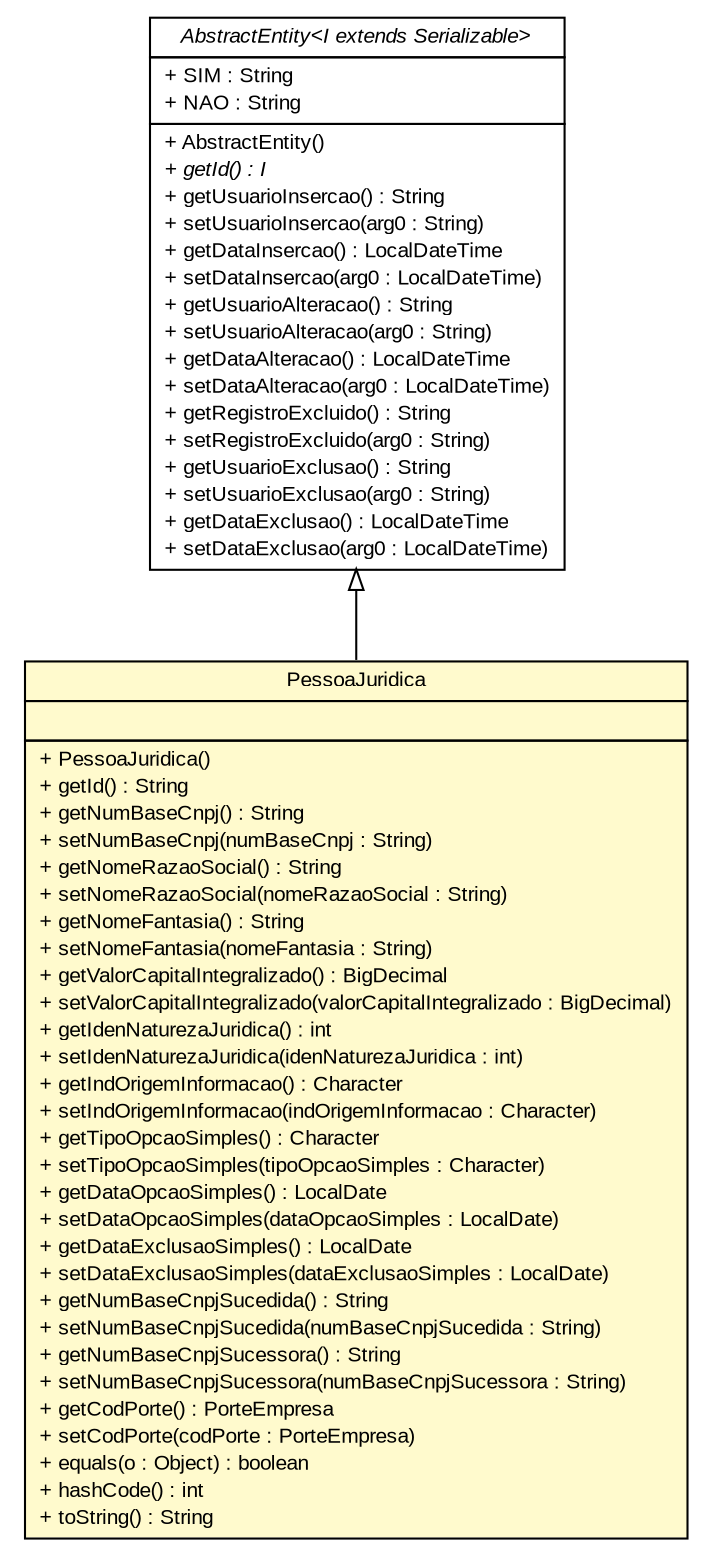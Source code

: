 #!/usr/local/bin/dot
#
# Class diagram 
# Generated by UMLGraph version R5_6 (http://www.umlgraph.org/)
#

digraph G {
	edge [fontname="arial",fontsize=10,labelfontname="arial",labelfontsize=10];
	node [fontname="arial",fontsize=10,shape=plaintext];
	nodesep=0.25;
	ranksep=0.5;
	// br.gov.to.sefaz.cci.persistence.entity.PessoaJuridica
	c230 [label=<<table title="br.gov.to.sefaz.cci.persistence.entity.PessoaJuridica" border="0" cellborder="1" cellspacing="0" cellpadding="2" port="p" bgcolor="lemonChiffon" href="./PessoaJuridica.html">
		<tr><td><table border="0" cellspacing="0" cellpadding="1">
<tr><td align="center" balign="center"> PessoaJuridica </td></tr>
		</table></td></tr>
		<tr><td><table border="0" cellspacing="0" cellpadding="1">
<tr><td align="left" balign="left">  </td></tr>
		</table></td></tr>
		<tr><td><table border="0" cellspacing="0" cellpadding="1">
<tr><td align="left" balign="left"> + PessoaJuridica() </td></tr>
<tr><td align="left" balign="left"> + getId() : String </td></tr>
<tr><td align="left" balign="left"> + getNumBaseCnpj() : String </td></tr>
<tr><td align="left" balign="left"> + setNumBaseCnpj(numBaseCnpj : String) </td></tr>
<tr><td align="left" balign="left"> + getNomeRazaoSocial() : String </td></tr>
<tr><td align="left" balign="left"> + setNomeRazaoSocial(nomeRazaoSocial : String) </td></tr>
<tr><td align="left" balign="left"> + getNomeFantasia() : String </td></tr>
<tr><td align="left" balign="left"> + setNomeFantasia(nomeFantasia : String) </td></tr>
<tr><td align="left" balign="left"> + getValorCapitalIntegralizado() : BigDecimal </td></tr>
<tr><td align="left" balign="left"> + setValorCapitalIntegralizado(valorCapitalIntegralizado : BigDecimal) </td></tr>
<tr><td align="left" balign="left"> + getIdenNaturezaJuridica() : int </td></tr>
<tr><td align="left" balign="left"> + setIdenNaturezaJuridica(idenNaturezaJuridica : int) </td></tr>
<tr><td align="left" balign="left"> + getIndOrigemInformacao() : Character </td></tr>
<tr><td align="left" balign="left"> + setIndOrigemInformacao(indOrigemInformacao : Character) </td></tr>
<tr><td align="left" balign="left"> + getTipoOpcaoSimples() : Character </td></tr>
<tr><td align="left" balign="left"> + setTipoOpcaoSimples(tipoOpcaoSimples : Character) </td></tr>
<tr><td align="left" balign="left"> + getDataOpcaoSimples() : LocalDate </td></tr>
<tr><td align="left" balign="left"> + setDataOpcaoSimples(dataOpcaoSimples : LocalDate) </td></tr>
<tr><td align="left" balign="left"> + getDataExclusaoSimples() : LocalDate </td></tr>
<tr><td align="left" balign="left"> + setDataExclusaoSimples(dataExclusaoSimples : LocalDate) </td></tr>
<tr><td align="left" balign="left"> + getNumBaseCnpjSucedida() : String </td></tr>
<tr><td align="left" balign="left"> + setNumBaseCnpjSucedida(numBaseCnpjSucedida : String) </td></tr>
<tr><td align="left" balign="left"> + getNumBaseCnpjSucessora() : String </td></tr>
<tr><td align="left" balign="left"> + setNumBaseCnpjSucessora(numBaseCnpjSucessora : String) </td></tr>
<tr><td align="left" balign="left"> + getCodPorte() : PorteEmpresa </td></tr>
<tr><td align="left" balign="left"> + setCodPorte(codPorte : PorteEmpresa) </td></tr>
<tr><td align="left" balign="left"> + equals(o : Object) : boolean </td></tr>
<tr><td align="left" balign="left"> + hashCode() : int </td></tr>
<tr><td align="left" balign="left"> + toString() : String </td></tr>
		</table></td></tr>
		</table>>, URL="./PessoaJuridica.html", fontname="arial", fontcolor="black", fontsize=10.0];
	//br.gov.to.sefaz.cci.persistence.entity.PessoaJuridica extends br.gov.to.sefaz.persistence.entity.AbstractEntity<java.lang.String>
	c236:p -> c230:p [dir=back,arrowtail=empty];
	// br.gov.to.sefaz.persistence.entity.AbstractEntity<I extends java.io.Serializable>
	c236 [label=<<table title="br.gov.to.sefaz.persistence.entity.AbstractEntity" border="0" cellborder="1" cellspacing="0" cellpadding="2" port="p" href="http://java.sun.com/j2se/1.4.2/docs/api/br/gov/to/sefaz/persistence/entity/AbstractEntity.html">
		<tr><td><table border="0" cellspacing="0" cellpadding="1">
<tr><td align="center" balign="center"><font face="arial italic"> AbstractEntity&lt;I extends Serializable&gt; </font></td></tr>
		</table></td></tr>
		<tr><td><table border="0" cellspacing="0" cellpadding="1">
<tr><td align="left" balign="left"> + SIM : String </td></tr>
<tr><td align="left" balign="left"> + NAO : String </td></tr>
		</table></td></tr>
		<tr><td><table border="0" cellspacing="0" cellpadding="1">
<tr><td align="left" balign="left"> + AbstractEntity() </td></tr>
<tr><td align="left" balign="left"><font face="arial italic" point-size="10.0"> + getId() : I </font></td></tr>
<tr><td align="left" balign="left"> + getUsuarioInsercao() : String </td></tr>
<tr><td align="left" balign="left"> + setUsuarioInsercao(arg0 : String) </td></tr>
<tr><td align="left" balign="left"> + getDataInsercao() : LocalDateTime </td></tr>
<tr><td align="left" balign="left"> + setDataInsercao(arg0 : LocalDateTime) </td></tr>
<tr><td align="left" balign="left"> + getUsuarioAlteracao() : String </td></tr>
<tr><td align="left" balign="left"> + setUsuarioAlteracao(arg0 : String) </td></tr>
<tr><td align="left" balign="left"> + getDataAlteracao() : LocalDateTime </td></tr>
<tr><td align="left" balign="left"> + setDataAlteracao(arg0 : LocalDateTime) </td></tr>
<tr><td align="left" balign="left"> + getRegistroExcluido() : String </td></tr>
<tr><td align="left" balign="left"> + setRegistroExcluido(arg0 : String) </td></tr>
<tr><td align="left" balign="left"> + getUsuarioExclusao() : String </td></tr>
<tr><td align="left" balign="left"> + setUsuarioExclusao(arg0 : String) </td></tr>
<tr><td align="left" balign="left"> + getDataExclusao() : LocalDateTime </td></tr>
<tr><td align="left" balign="left"> + setDataExclusao(arg0 : LocalDateTime) </td></tr>
		</table></td></tr>
		</table>>, URL="http://java.sun.com/j2se/1.4.2/docs/api/br/gov/to/sefaz/persistence/entity/AbstractEntity.html", fontname="arial", fontcolor="black", fontsize=10.0];
}


